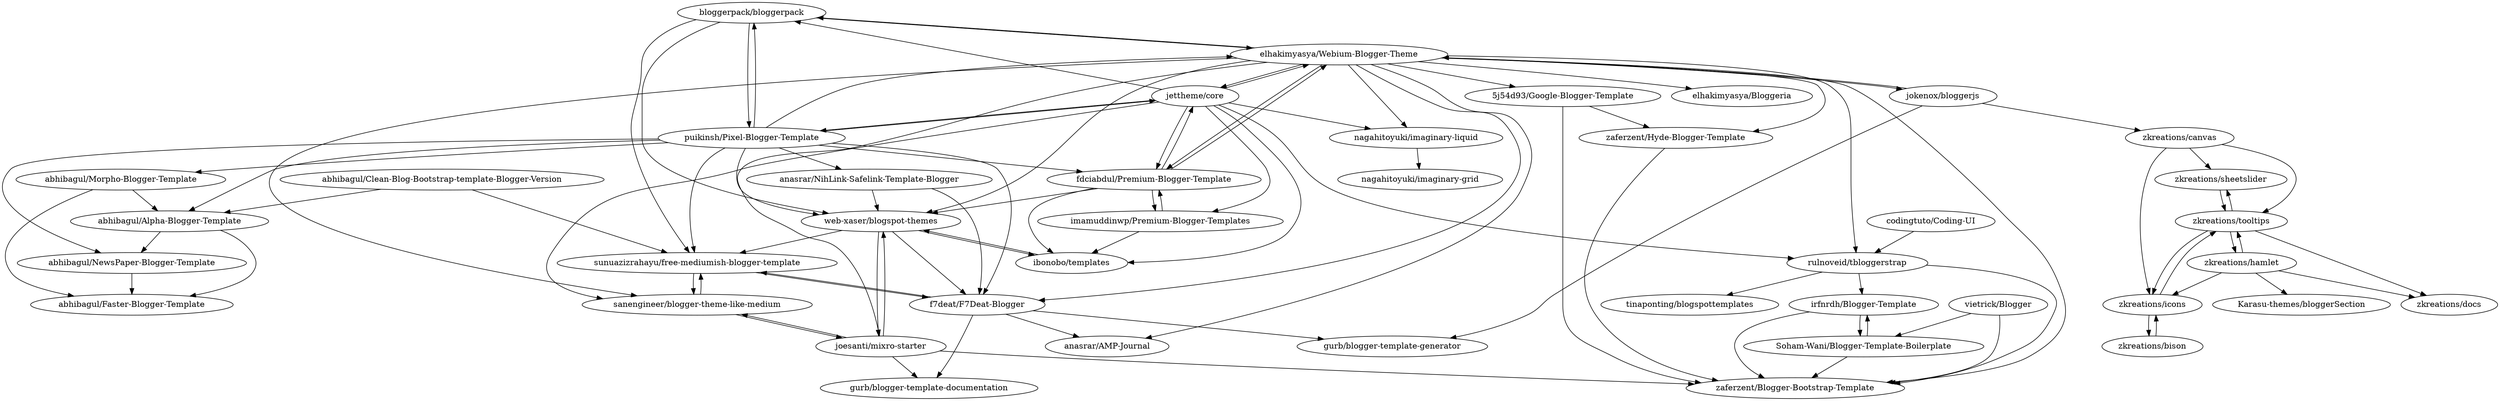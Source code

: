 digraph G {
"bloggerpack/bloggerpack" -> "web-xaser/blogspot-themes"
"bloggerpack/bloggerpack" -> "elhakimyasya/Webium-Blogger-Theme"
"bloggerpack/bloggerpack" -> "puikinsh/Pixel-Blogger-Template"
"bloggerpack/bloggerpack" -> "sunuazizrahayu/free-mediumish-blogger-template"
"f7deat/F7Deat-Blogger" -> "gurb/blogger-template-documentation"
"f7deat/F7Deat-Blogger" -> "sunuazizrahayu/free-mediumish-blogger-template"
"f7deat/F7Deat-Blogger" -> "anasrar/AMP-Journal"
"f7deat/F7Deat-Blogger" -> "gurb/blogger-template-generator"
"puikinsh/Pixel-Blogger-Template" -> "abhibagul/Alpha-Blogger-Template"
"puikinsh/Pixel-Blogger-Template" -> "f7deat/F7Deat-Blogger"
"puikinsh/Pixel-Blogger-Template" -> "bloggerpack/bloggerpack"
"puikinsh/Pixel-Blogger-Template" -> "elhakimyasya/Webium-Blogger-Theme"
"puikinsh/Pixel-Blogger-Template" -> "jettheme/core"
"puikinsh/Pixel-Blogger-Template" -> "anasrar/NihLink-Safelink-Template-Blogger"
"puikinsh/Pixel-Blogger-Template" -> "web-xaser/blogspot-themes"
"puikinsh/Pixel-Blogger-Template" -> "abhibagul/Morpho-Blogger-Template"
"puikinsh/Pixel-Blogger-Template" -> "fdciabdul/Premium-Blogger-Template"
"puikinsh/Pixel-Blogger-Template" -> "abhibagul/NewsPaper-Blogger-Template"
"puikinsh/Pixel-Blogger-Template" -> "sunuazizrahayu/free-mediumish-blogger-template"
"fdciabdul/Premium-Blogger-Template" -> "imamuddinwp/Premium-Blogger-Templates"
"fdciabdul/Premium-Blogger-Template" -> "elhakimyasya/Webium-Blogger-Theme"
"fdciabdul/Premium-Blogger-Template" -> "ibonobo/templates"
"fdciabdul/Premium-Blogger-Template" -> "jettheme/core"
"fdciabdul/Premium-Blogger-Template" -> "web-xaser/blogspot-themes"
"anasrar/NihLink-Safelink-Template-Blogger" -> "web-xaser/blogspot-themes"
"anasrar/NihLink-Safelink-Template-Blogger" -> "f7deat/F7Deat-Blogger"
"jokenox/bloggerjs" -> "gurb/blogger-template-generator"
"jokenox/bloggerjs" -> "elhakimyasya/Webium-Blogger-Theme"
"jokenox/bloggerjs" -> "zkreations/canvas"
"joesanti/mixro-starter" -> "sanengineer/blogger-theme-like-medium"
"joesanti/mixro-starter" -> "zaferzent/Blogger-Bootstrap-Template"
"joesanti/mixro-starter" -> "gurb/blogger-template-documentation"
"joesanti/mixro-starter" -> "web-xaser/blogspot-themes"
"abhibagul/NewsPaper-Blogger-Template" -> "abhibagul/Faster-Blogger-Template"
"abhibagul/Alpha-Blogger-Template" -> "abhibagul/Faster-Blogger-Template"
"abhibagul/Alpha-Blogger-Template" -> "abhibagul/NewsPaper-Blogger-Template"
"web-xaser/blogspot-themes" -> "ibonobo/templates"
"web-xaser/blogspot-themes" -> "sunuazizrahayu/free-mediumish-blogger-template"
"web-xaser/blogspot-themes" -> "joesanti/mixro-starter"
"web-xaser/blogspot-themes" -> "f7deat/F7Deat-Blogger"
"sunuazizrahayu/free-mediumish-blogger-template" -> "f7deat/F7Deat-Blogger"
"sunuazizrahayu/free-mediumish-blogger-template" -> "sanengineer/blogger-theme-like-medium"
"abhibagul/Morpho-Blogger-Template" -> "abhibagul/Faster-Blogger-Template"
"abhibagul/Morpho-Blogger-Template" -> "abhibagul/Alpha-Blogger-Template"
"nagahitoyuki/imaginary-liquid" -> "nagahitoyuki/imaginary-grid"
"sanengineer/blogger-theme-like-medium" -> "joesanti/mixro-starter"
"sanengineer/blogger-theme-like-medium" -> "sunuazizrahayu/free-mediumish-blogger-template"
"elhakimyasya/Webium-Blogger-Theme" -> "jettheme/core"
"elhakimyasya/Webium-Blogger-Theme" -> "bloggerpack/bloggerpack"
"elhakimyasya/Webium-Blogger-Theme" -> "5j54d93/Google-Blogger-Template"
"elhakimyasya/Webium-Blogger-Theme" -> "jokenox/bloggerjs"
"elhakimyasya/Webium-Blogger-Theme" -> "sanengineer/blogger-theme-like-medium"
"elhakimyasya/Webium-Blogger-Theme" -> "rulnoveid/tbloggerstrap"
"elhakimyasya/Webium-Blogger-Theme" -> "nagahitoyuki/imaginary-liquid"
"elhakimyasya/Webium-Blogger-Theme" -> "web-xaser/blogspot-themes"
"elhakimyasya/Webium-Blogger-Theme" -> "anasrar/AMP-Journal"
"elhakimyasya/Webium-Blogger-Theme" -> "elhakimyasya/Bloggeria"
"elhakimyasya/Webium-Blogger-Theme" -> "zaferzent/Blogger-Bootstrap-Template"
"elhakimyasya/Webium-Blogger-Theme" -> "f7deat/F7Deat-Blogger"
"elhakimyasya/Webium-Blogger-Theme" -> "zaferzent/Hyde-Blogger-Template"
"elhakimyasya/Webium-Blogger-Theme" -> "joesanti/mixro-starter"
"elhakimyasya/Webium-Blogger-Theme" -> "fdciabdul/Premium-Blogger-Template"
"jettheme/core" -> "elhakimyasya/Webium-Blogger-Theme"
"jettheme/core" -> "nagahitoyuki/imaginary-liquid"
"jettheme/core" -> "imamuddinwp/Premium-Blogger-Templates"
"jettheme/core" -> "fdciabdul/Premium-Blogger-Template"
"jettheme/core" -> "puikinsh/Pixel-Blogger-Template"
"jettheme/core" -> "sanengineer/blogger-theme-like-medium"
"jettheme/core" -> "ibonobo/templates"
"jettheme/core" -> "bloggerpack/bloggerpack"
"jettheme/core" -> "rulnoveid/tbloggerstrap"
"vietrick/Blogger" -> "zaferzent/Blogger-Bootstrap-Template"
"vietrick/Blogger" -> "Soham-Wani/Blogger-Template-Boilerplate"
"imamuddinwp/Premium-Blogger-Templates" -> "ibonobo/templates"
"imamuddinwp/Premium-Blogger-Templates" -> "fdciabdul/Premium-Blogger-Template"
"Soham-Wani/Blogger-Template-Boilerplate" -> "zaferzent/Blogger-Bootstrap-Template"
"Soham-Wani/Blogger-Template-Boilerplate" -> "irfnrdh/Blogger-Template"
"5j54d93/Google-Blogger-Template" -> "zaferzent/Hyde-Blogger-Template"
"5j54d93/Google-Blogger-Template" -> "zaferzent/Blogger-Bootstrap-Template"
"codingtuto/Coding-UI" -> "rulnoveid/tbloggerstrap"
"ibonobo/templates" -> "web-xaser/blogspot-themes"
"zkreations/sheetslider" -> "zkreations/tooltips"
"zkreations/icons" -> "zkreations/tooltips"
"zkreations/icons" -> "zkreations/bison"
"irfnrdh/Blogger-Template" -> "zaferzent/Blogger-Bootstrap-Template"
"irfnrdh/Blogger-Template" -> "Soham-Wani/Blogger-Template-Boilerplate"
"zkreations/bison" -> "zkreations/icons"
"zkreations/hamlet" -> "zkreations/tooltips"
"zkreations/hamlet" -> "zkreations/icons"
"zkreations/hamlet" -> "Karasu-themes/bloggerSection"
"zkreations/hamlet" -> "zkreations/docs"
"abhibagul/Clean-Blog-Bootstrap-template-Blogger-Version" -> "abhibagul/Alpha-Blogger-Template"
"abhibagul/Clean-Blog-Bootstrap-template-Blogger-Version" -> "sunuazizrahayu/free-mediumish-blogger-template"
"zkreations/canvas" -> "zkreations/tooltips"
"zkreations/canvas" -> "zkreations/sheetslider"
"zkreations/canvas" -> "zkreations/icons"
"zkreations/tooltips" -> "zkreations/icons"
"zkreations/tooltips" -> "zkreations/docs"
"zkreations/tooltips" -> "zkreations/sheetslider"
"zkreations/tooltips" -> "zkreations/hamlet"
"rulnoveid/tbloggerstrap" -> "tinaponting/blogspottemplates"
"rulnoveid/tbloggerstrap" -> "zaferzent/Blogger-Bootstrap-Template"
"rulnoveid/tbloggerstrap" -> "irfnrdh/Blogger-Template"
"zaferzent/Hyde-Blogger-Template" -> "zaferzent/Blogger-Bootstrap-Template"
"bloggerpack/bloggerpack" ["l"="-1.105,45.075"]
"web-xaser/blogspot-themes" ["l"="-1.091,45.078"]
"elhakimyasya/Webium-Blogger-Theme" ["l"="-1.122,45.087"]
"puikinsh/Pixel-Blogger-Template" ["l"="-1.083,45.067"]
"sunuazizrahayu/free-mediumish-blogger-template" ["l"="-1.098,45.056"]
"f7deat/F7Deat-Blogger" ["l"="-1.104,45.067"]
"gurb/blogger-template-documentation" ["l"="-1.122,45.054"]
"anasrar/AMP-Journal" ["l"="-1.134,45.064"]
"gurb/blogger-template-generator" ["l"="-1.124,45.099"]
"abhibagul/Alpha-Blogger-Template" ["l"="-1.07,45.042"]
"jettheme/core" ["l"="-1.101,45.088"]
"anasrar/NihLink-Safelink-Template-Blogger" ["l"="-1.063,45.072"]
"abhibagul/Morpho-Blogger-Template" ["l"="-1.052,45.051"]
"fdciabdul/Premium-Blogger-Template" ["l"="-1.088,45.097"]
"abhibagul/NewsPaper-Blogger-Template" ["l"="-1.064,45.052"]
"imamuddinwp/Premium-Blogger-Templates" ["l"="-1.07,45.105"]
"ibonobo/templates" ["l"="-1.071,45.089"]
"jokenox/bloggerjs" ["l"="-1.138,45.114"]
"zkreations/canvas" ["l"="-1.161,45.146"]
"joesanti/mixro-starter" ["l"="-1.125,45.074"]
"sanengineer/blogger-theme-like-medium" ["l"="-1.117,45.065"]
"zaferzent/Blogger-Bootstrap-Template" ["l"="-1.156,45.083"]
"abhibagul/Faster-Blogger-Template" ["l"="-1.05,45.039"]
"nagahitoyuki/imaginary-liquid" ["l"="-1.108,45.108"]
"nagahitoyuki/imaginary-grid" ["l"="-1.103,45.125"]
"5j54d93/Google-Blogger-Template" ["l"="-1.161,45.096"]
"rulnoveid/tbloggerstrap" ["l"="-1.145,45.073"]
"elhakimyasya/Bloggeria" ["l"="-1.144,45.086"]
"zaferzent/Hyde-Blogger-Template" ["l"="-1.145,45.096"]
"vietrick/Blogger" ["l"="-1.186,45.088"]
"Soham-Wani/Blogger-Template-Boilerplate" ["l"="-1.181,45.077"]
"irfnrdh/Blogger-Template" ["l"="-1.166,45.072"]
"codingtuto/Coding-UI" ["l"="-1.175,45.058"]
"zkreations/sheetslider" ["l"="-1.154,45.162"]
"zkreations/tooltips" ["l"="-1.171,45.167"]
"zkreations/icons" ["l"="-1.185,45.16"]
"zkreations/bison" ["l"="-1.205,45.16"]
"zkreations/hamlet" ["l"="-1.186,45.177"]
"Karasu-themes/bloggerSection" ["l"="-1.199,45.19"]
"zkreations/docs" ["l"="-1.169,45.183"]
"abhibagul/Clean-Blog-Bootstrap-template-Blogger-Version" ["l"="-1.09,45.032"]
"tinaponting/blogspottemplates" ["l"="-1.156,45.057"]
}